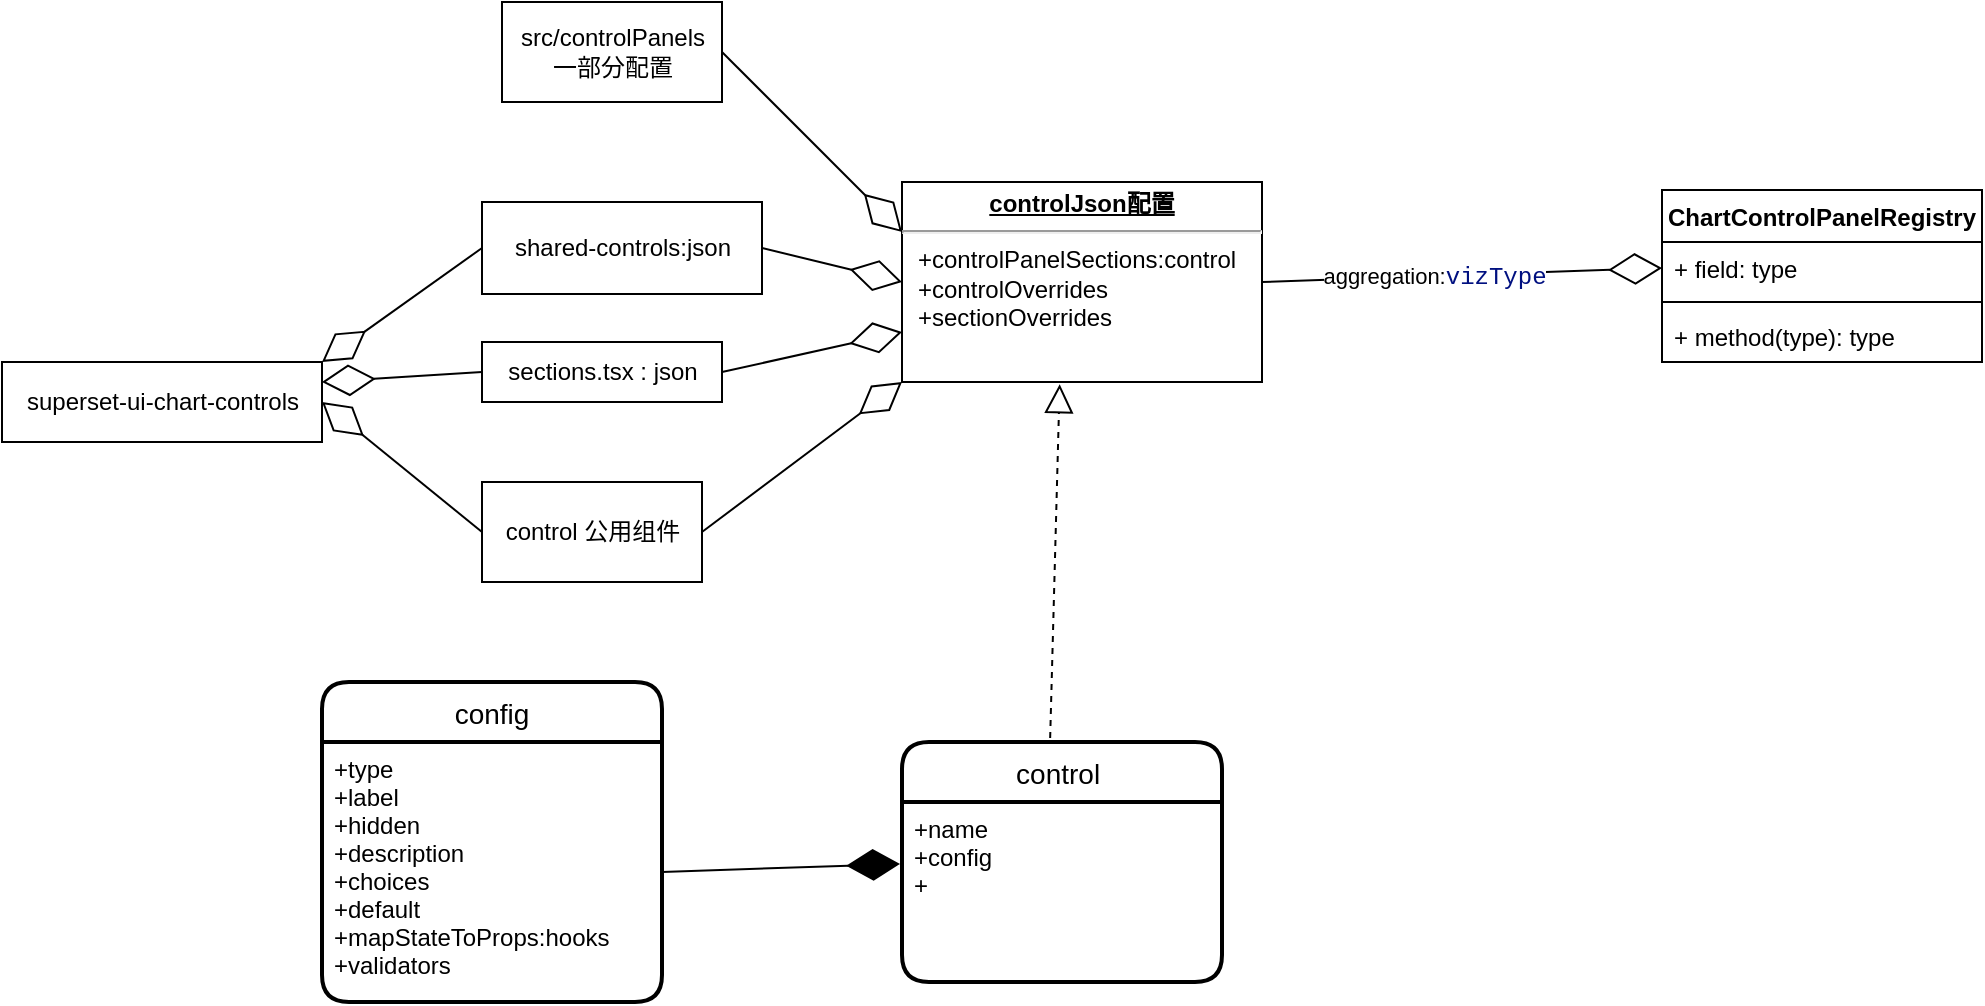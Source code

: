 <mxfile version="16.5.6" type="github">
  <diagram id="O3Ez_hzxwPLfM8ofuaC-" name="Page-1">
    <mxGraphModel dx="1426" dy="794" grid="1" gridSize="10" guides="1" tooltips="1" connect="1" arrows="1" fold="1" page="1" pageScale="1" pageWidth="3300" pageHeight="4681" math="0" shadow="0">
      <root>
        <mxCell id="0" />
        <mxCell id="1" parent="0" />
        <mxCell id="LOee8j2guJBx5GGu3rni-1" value="ChartControlPanelRegistry" style="swimlane;fontStyle=1;align=center;verticalAlign=top;childLayout=stackLayout;horizontal=1;startSize=26;horizontalStack=0;resizeParent=1;resizeParentMax=0;resizeLast=0;collapsible=1;marginBottom=0;" vertex="1" parent="1">
          <mxGeometry x="1120" y="294" width="160" height="86" as="geometry" />
        </mxCell>
        <mxCell id="LOee8j2guJBx5GGu3rni-2" value="+ field: type" style="text;strokeColor=none;fillColor=none;align=left;verticalAlign=top;spacingLeft=4;spacingRight=4;overflow=hidden;rotatable=0;points=[[0,0.5],[1,0.5]];portConstraint=eastwest;" vertex="1" parent="LOee8j2guJBx5GGu3rni-1">
          <mxGeometry y="26" width="160" height="26" as="geometry" />
        </mxCell>
        <mxCell id="LOee8j2guJBx5GGu3rni-3" value="" style="line;strokeWidth=1;fillColor=none;align=left;verticalAlign=middle;spacingTop=-1;spacingLeft=3;spacingRight=3;rotatable=0;labelPosition=right;points=[];portConstraint=eastwest;" vertex="1" parent="LOee8j2guJBx5GGu3rni-1">
          <mxGeometry y="52" width="160" height="8" as="geometry" />
        </mxCell>
        <mxCell id="LOee8j2guJBx5GGu3rni-4" value="+ method(type): type" style="text;strokeColor=none;fillColor=none;align=left;verticalAlign=top;spacingLeft=4;spacingRight=4;overflow=hidden;rotatable=0;points=[[0,0.5],[1,0.5]];portConstraint=eastwest;" vertex="1" parent="LOee8j2guJBx5GGu3rni-1">
          <mxGeometry y="60" width="160" height="26" as="geometry" />
        </mxCell>
        <mxCell id="LOee8j2guJBx5GGu3rni-6" value="" style="endArrow=diamondThin;endFill=0;endSize=24;html=1;rounded=0;entryX=0;entryY=0.5;entryDx=0;entryDy=0;exitX=1;exitY=0.5;exitDx=0;exitDy=0;" edge="1" parent="1" source="LOee8j2guJBx5GGu3rni-34" target="LOee8j2guJBx5GGu3rni-2">
          <mxGeometry width="160" relative="1" as="geometry">
            <mxPoint x="840" y="313" as="sourcePoint" />
            <mxPoint x="890" y="312.5" as="targetPoint" />
          </mxGeometry>
        </mxCell>
        <mxCell id="LOee8j2guJBx5GGu3rni-8" value="aggregation:&lt;span style=&quot;color: rgb(0 , 16 , 128) ; font-family: &amp;#34;menlo&amp;#34; , &amp;#34;monaco&amp;#34; , &amp;#34;courier new&amp;#34; , monospace ; font-size: 12px&quot;&gt;vizType&lt;/span&gt;" style="edgeLabel;html=1;align=center;verticalAlign=middle;resizable=0;points=[];" vertex="1" connectable="0" parent="LOee8j2guJBx5GGu3rni-6">
          <mxGeometry x="-0.144" y="-1" relative="1" as="geometry">
            <mxPoint as="offset" />
          </mxGeometry>
        </mxCell>
        <mxCell id="LOee8j2guJBx5GGu3rni-9" value="src/controlPanels&lt;br&gt;一部分配置" style="html=1;" vertex="1" parent="1">
          <mxGeometry x="540" y="200" width="110" height="50" as="geometry" />
        </mxCell>
        <mxCell id="LOee8j2guJBx5GGu3rni-11" value="superset-ui-chart-controls" style="html=1;" vertex="1" parent="1">
          <mxGeometry x="290" y="380" width="160" height="40" as="geometry" />
        </mxCell>
        <mxCell id="LOee8j2guJBx5GGu3rni-13" value="control 公用组件" style="html=1;" vertex="1" parent="1">
          <mxGeometry x="530" y="440" width="110" height="50" as="geometry" />
        </mxCell>
        <mxCell id="LOee8j2guJBx5GGu3rni-14" value="" style="endArrow=diamondThin;endFill=0;endSize=24;html=1;rounded=0;entryX=1;entryY=0.5;entryDx=0;entryDy=0;exitX=0;exitY=0.5;exitDx=0;exitDy=0;" edge="1" parent="1" source="LOee8j2guJBx5GGu3rni-13" target="LOee8j2guJBx5GGu3rni-11">
          <mxGeometry width="160" relative="1" as="geometry">
            <mxPoint x="830" y="200" as="sourcePoint" />
            <mxPoint x="990" y="200" as="targetPoint" />
          </mxGeometry>
        </mxCell>
        <mxCell id="LOee8j2guJBx5GGu3rni-15" value="sections.tsx : json" style="html=1;" vertex="1" parent="1">
          <mxGeometry x="530" y="370" width="120" height="30" as="geometry" />
        </mxCell>
        <mxCell id="LOee8j2guJBx5GGu3rni-16" value="shared-controls:json" style="html=1;" vertex="1" parent="1">
          <mxGeometry x="530" y="300" width="140" height="46" as="geometry" />
        </mxCell>
        <mxCell id="LOee8j2guJBx5GGu3rni-17" value="" style="endArrow=diamondThin;endFill=0;endSize=24;html=1;rounded=0;entryX=1;entryY=0.25;entryDx=0;entryDy=0;exitX=0;exitY=0.5;exitDx=0;exitDy=0;" edge="1" parent="1" source="LOee8j2guJBx5GGu3rni-15" target="LOee8j2guJBx5GGu3rni-11">
          <mxGeometry width="160" relative="1" as="geometry">
            <mxPoint x="560" y="465" as="sourcePoint" />
            <mxPoint x="480" y="350" as="targetPoint" />
          </mxGeometry>
        </mxCell>
        <mxCell id="LOee8j2guJBx5GGu3rni-18" value="" style="endArrow=diamondThin;endFill=0;endSize=24;html=1;rounded=0;entryX=1;entryY=0;entryDx=0;entryDy=0;exitX=0;exitY=0.5;exitDx=0;exitDy=0;" edge="1" parent="1" source="LOee8j2guJBx5GGu3rni-16" target="LOee8j2guJBx5GGu3rni-11">
          <mxGeometry width="160" relative="1" as="geometry">
            <mxPoint x="550" y="485" as="sourcePoint" />
            <mxPoint x="470" y="370" as="targetPoint" />
          </mxGeometry>
        </mxCell>
        <mxCell id="LOee8j2guJBx5GGu3rni-19" value="" style="endArrow=diamondThin;endFill=0;endSize=24;html=1;rounded=0;entryX=0;entryY=1;entryDx=0;entryDy=0;exitX=1;exitY=0.5;exitDx=0;exitDy=0;" edge="1" parent="1" source="LOee8j2guJBx5GGu3rni-13" target="LOee8j2guJBx5GGu3rni-34">
          <mxGeometry width="160" relative="1" as="geometry">
            <mxPoint x="840" y="433" as="sourcePoint" />
            <mxPoint x="730" y="313" as="targetPoint" />
          </mxGeometry>
        </mxCell>
        <mxCell id="LOee8j2guJBx5GGu3rni-20" value="" style="endArrow=diamondThin;endFill=0;endSize=24;html=1;rounded=0;exitX=1;exitY=0.5;exitDx=0;exitDy=0;entryX=0;entryY=0.75;entryDx=0;entryDy=0;" edge="1" parent="1" source="LOee8j2guJBx5GGu3rni-15" target="LOee8j2guJBx5GGu3rni-34">
          <mxGeometry width="160" relative="1" as="geometry">
            <mxPoint x="780" y="470" as="sourcePoint" />
            <mxPoint x="730" y="310" as="targetPoint" />
          </mxGeometry>
        </mxCell>
        <mxCell id="LOee8j2guJBx5GGu3rni-21" value="" style="endArrow=diamondThin;endFill=0;endSize=24;html=1;rounded=0;exitX=1;exitY=0.5;exitDx=0;exitDy=0;entryX=0;entryY=0.25;entryDx=0;entryDy=0;" edge="1" parent="1" source="LOee8j2guJBx5GGu3rni-9" target="LOee8j2guJBx5GGu3rni-34">
          <mxGeometry width="160" relative="1" as="geometry">
            <mxPoint x="680" y="200" as="sourcePoint" />
            <mxPoint x="730" y="288" as="targetPoint" />
          </mxGeometry>
        </mxCell>
        <mxCell id="LOee8j2guJBx5GGu3rni-22" value="" style="endArrow=diamondThin;endFill=0;endSize=24;html=1;rounded=0;exitX=1;exitY=0.5;exitDx=0;exitDy=0;entryX=0;entryY=0.5;entryDx=0;entryDy=0;" edge="1" parent="1" source="LOee8j2guJBx5GGu3rni-16" target="LOee8j2guJBx5GGu3rni-34">
          <mxGeometry width="160" relative="1" as="geometry">
            <mxPoint x="830" y="560" as="sourcePoint" />
            <mxPoint x="730" y="300.5" as="targetPoint" />
          </mxGeometry>
        </mxCell>
        <mxCell id="LOee8j2guJBx5GGu3rni-24" value="control " style="swimlane;childLayout=stackLayout;horizontal=1;startSize=30;horizontalStack=0;rounded=1;fontSize=14;fontStyle=0;strokeWidth=2;resizeParent=0;resizeLast=1;shadow=0;dashed=0;align=center;" vertex="1" parent="1">
          <mxGeometry x="740" y="570" width="160" height="120" as="geometry" />
        </mxCell>
        <mxCell id="LOee8j2guJBx5GGu3rni-25" value="+name&#xa;+config&#xa;+" style="align=left;strokeColor=none;fillColor=none;spacingLeft=4;fontSize=12;verticalAlign=top;resizable=0;rotatable=0;part=1;" vertex="1" parent="LOee8j2guJBx5GGu3rni-24">
          <mxGeometry y="30" width="160" height="90" as="geometry" />
        </mxCell>
        <mxCell id="LOee8j2guJBx5GGu3rni-26" value="" style="endArrow=block;dashed=1;endFill=0;endSize=12;html=1;rounded=0;entryX=0.438;entryY=1.011;entryDx=0;entryDy=0;exitX=0.463;exitY=-0.017;exitDx=0;exitDy=0;exitPerimeter=0;entryPerimeter=0;" edge="1" parent="1" source="LOee8j2guJBx5GGu3rni-24" target="LOee8j2guJBx5GGu3rni-34">
          <mxGeometry width="160" relative="1" as="geometry">
            <mxPoint x="760" y="460" as="sourcePoint" />
            <mxPoint x="785" y="338" as="targetPoint" />
          </mxGeometry>
        </mxCell>
        <mxCell id="LOee8j2guJBx5GGu3rni-27" value="config" style="swimlane;childLayout=stackLayout;horizontal=1;startSize=30;horizontalStack=0;rounded=1;fontSize=14;fontStyle=0;strokeWidth=2;resizeParent=0;resizeLast=1;shadow=0;dashed=0;align=center;" vertex="1" parent="1">
          <mxGeometry x="450" y="540" width="170" height="160" as="geometry" />
        </mxCell>
        <mxCell id="LOee8j2guJBx5GGu3rni-28" value="+type&#xa;+label&#xa;+hidden&#xa;+description&#xa;+choices&#xa;+default&#xa;+mapStateToProps:hooks&#xa;+validators" style="align=left;strokeColor=none;fillColor=none;spacingLeft=4;fontSize=12;verticalAlign=top;resizable=0;rotatable=0;part=1;" vertex="1" parent="LOee8j2guJBx5GGu3rni-27">
          <mxGeometry y="30" width="170" height="130" as="geometry" />
        </mxCell>
        <mxCell id="LOee8j2guJBx5GGu3rni-29" value="" style="endArrow=diamondThin;endFill=1;endSize=24;html=1;rounded=0;exitX=1;exitY=0.5;exitDx=0;exitDy=0;entryX=-0.006;entryY=0.344;entryDx=0;entryDy=0;entryPerimeter=0;" edge="1" parent="1" source="LOee8j2guJBx5GGu3rni-28" target="LOee8j2guJBx5GGu3rni-25">
          <mxGeometry width="160" relative="1" as="geometry">
            <mxPoint x="760" y="460" as="sourcePoint" />
            <mxPoint x="920" y="460" as="targetPoint" />
          </mxGeometry>
        </mxCell>
        <mxCell id="LOee8j2guJBx5GGu3rni-34" value="&lt;p style=&quot;margin: 0px ; margin-top: 4px ; text-align: center ; text-decoration: underline&quot;&gt;&lt;b&gt;controlJson配置&lt;/b&gt;&lt;/p&gt;&lt;hr&gt;&lt;p style=&quot;margin: 0px ; margin-left: 8px&quot;&gt;+controlPanelSections:control&lt;br&gt;+controlOverrides&lt;br&gt;&lt;/p&gt;&lt;p style=&quot;margin: 0px ; margin-left: 8px&quot;&gt;+sectionOverrides&lt;/p&gt;" style="verticalAlign=top;align=left;overflow=fill;fontSize=12;fontFamily=Helvetica;html=1;" vertex="1" parent="1">
          <mxGeometry x="740" y="290" width="180" height="100" as="geometry" />
        </mxCell>
      </root>
    </mxGraphModel>
  </diagram>
</mxfile>
